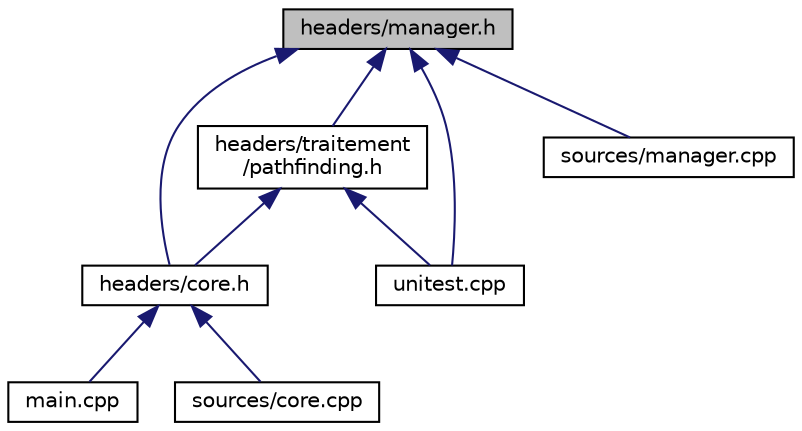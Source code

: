 digraph "headers/manager.h"
{
  edge [fontname="Helvetica",fontsize="10",labelfontname="Helvetica",labelfontsize="10"];
  node [fontname="Helvetica",fontsize="10",shape=record];
  Node1 [label="headers/manager.h",height=0.2,width=0.4,color="black", fillcolor="grey75", style="filled" fontcolor="black"];
  Node1 -> Node2 [dir="back",color="midnightblue",fontsize="10",style="solid"];
  Node2 [label="headers/core.h",height=0.2,width=0.4,color="black", fillcolor="white", style="filled",URL="$core_8h.html",tooltip="State of State Machine. "];
  Node2 -> Node3 [dir="back",color="midnightblue",fontsize="10",style="solid"];
  Node3 [label="main.cpp",height=0.2,width=0.4,color="black", fillcolor="white", style="filled",URL="$main_8cpp.html"];
  Node2 -> Node4 [dir="back",color="midnightblue",fontsize="10",style="solid"];
  Node4 [label="sources/core.cpp",height=0.2,width=0.4,color="black", fillcolor="white", style="filled",URL="$core_8cpp.html"];
  Node1 -> Node5 [dir="back",color="midnightblue",fontsize="10",style="solid"];
  Node5 [label="headers/traitement\l/pathfinding.h",height=0.2,width=0.4,color="black", fillcolor="white", style="filled",URL="$pathfinding_8h.html",tooltip="Search the best way to go to Arrival. "];
  Node5 -> Node2 [dir="back",color="midnightblue",fontsize="10",style="solid"];
  Node5 -> Node6 [dir="back",color="midnightblue",fontsize="10",style="solid"];
  Node6 [label="unitest.cpp",height=0.2,width=0.4,color="black", fillcolor="white", style="filled",URL="$unitest_8cpp.html"];
  Node1 -> Node7 [dir="back",color="midnightblue",fontsize="10",style="solid"];
  Node7 [label="sources/manager.cpp",height=0.2,width=0.4,color="black", fillcolor="white", style="filled",URL="$manager_8cpp.html"];
  Node1 -> Node6 [dir="back",color="midnightblue",fontsize="10",style="solid"];
}
